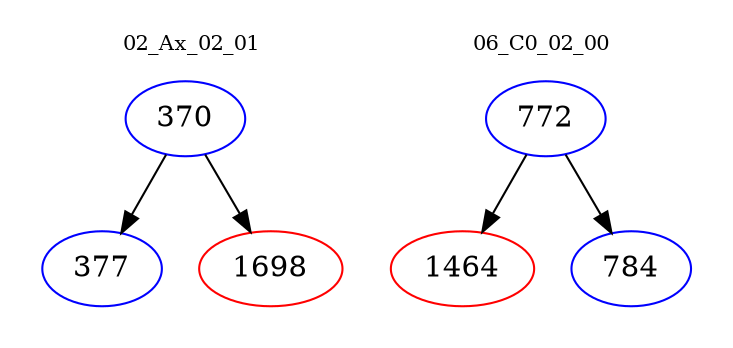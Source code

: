 digraph{
subgraph cluster_0 {
color = white
label = "02_Ax_02_01";
fontsize=10;
T0_370 [label="370", color="blue"]
T0_370 -> T0_377 [color="black"]
T0_377 [label="377", color="blue"]
T0_370 -> T0_1698 [color="black"]
T0_1698 [label="1698", color="red"]
}
subgraph cluster_1 {
color = white
label = "06_C0_02_00";
fontsize=10;
T1_772 [label="772", color="blue"]
T1_772 -> T1_1464 [color="black"]
T1_1464 [label="1464", color="red"]
T1_772 -> T1_784 [color="black"]
T1_784 [label="784", color="blue"]
}
}
